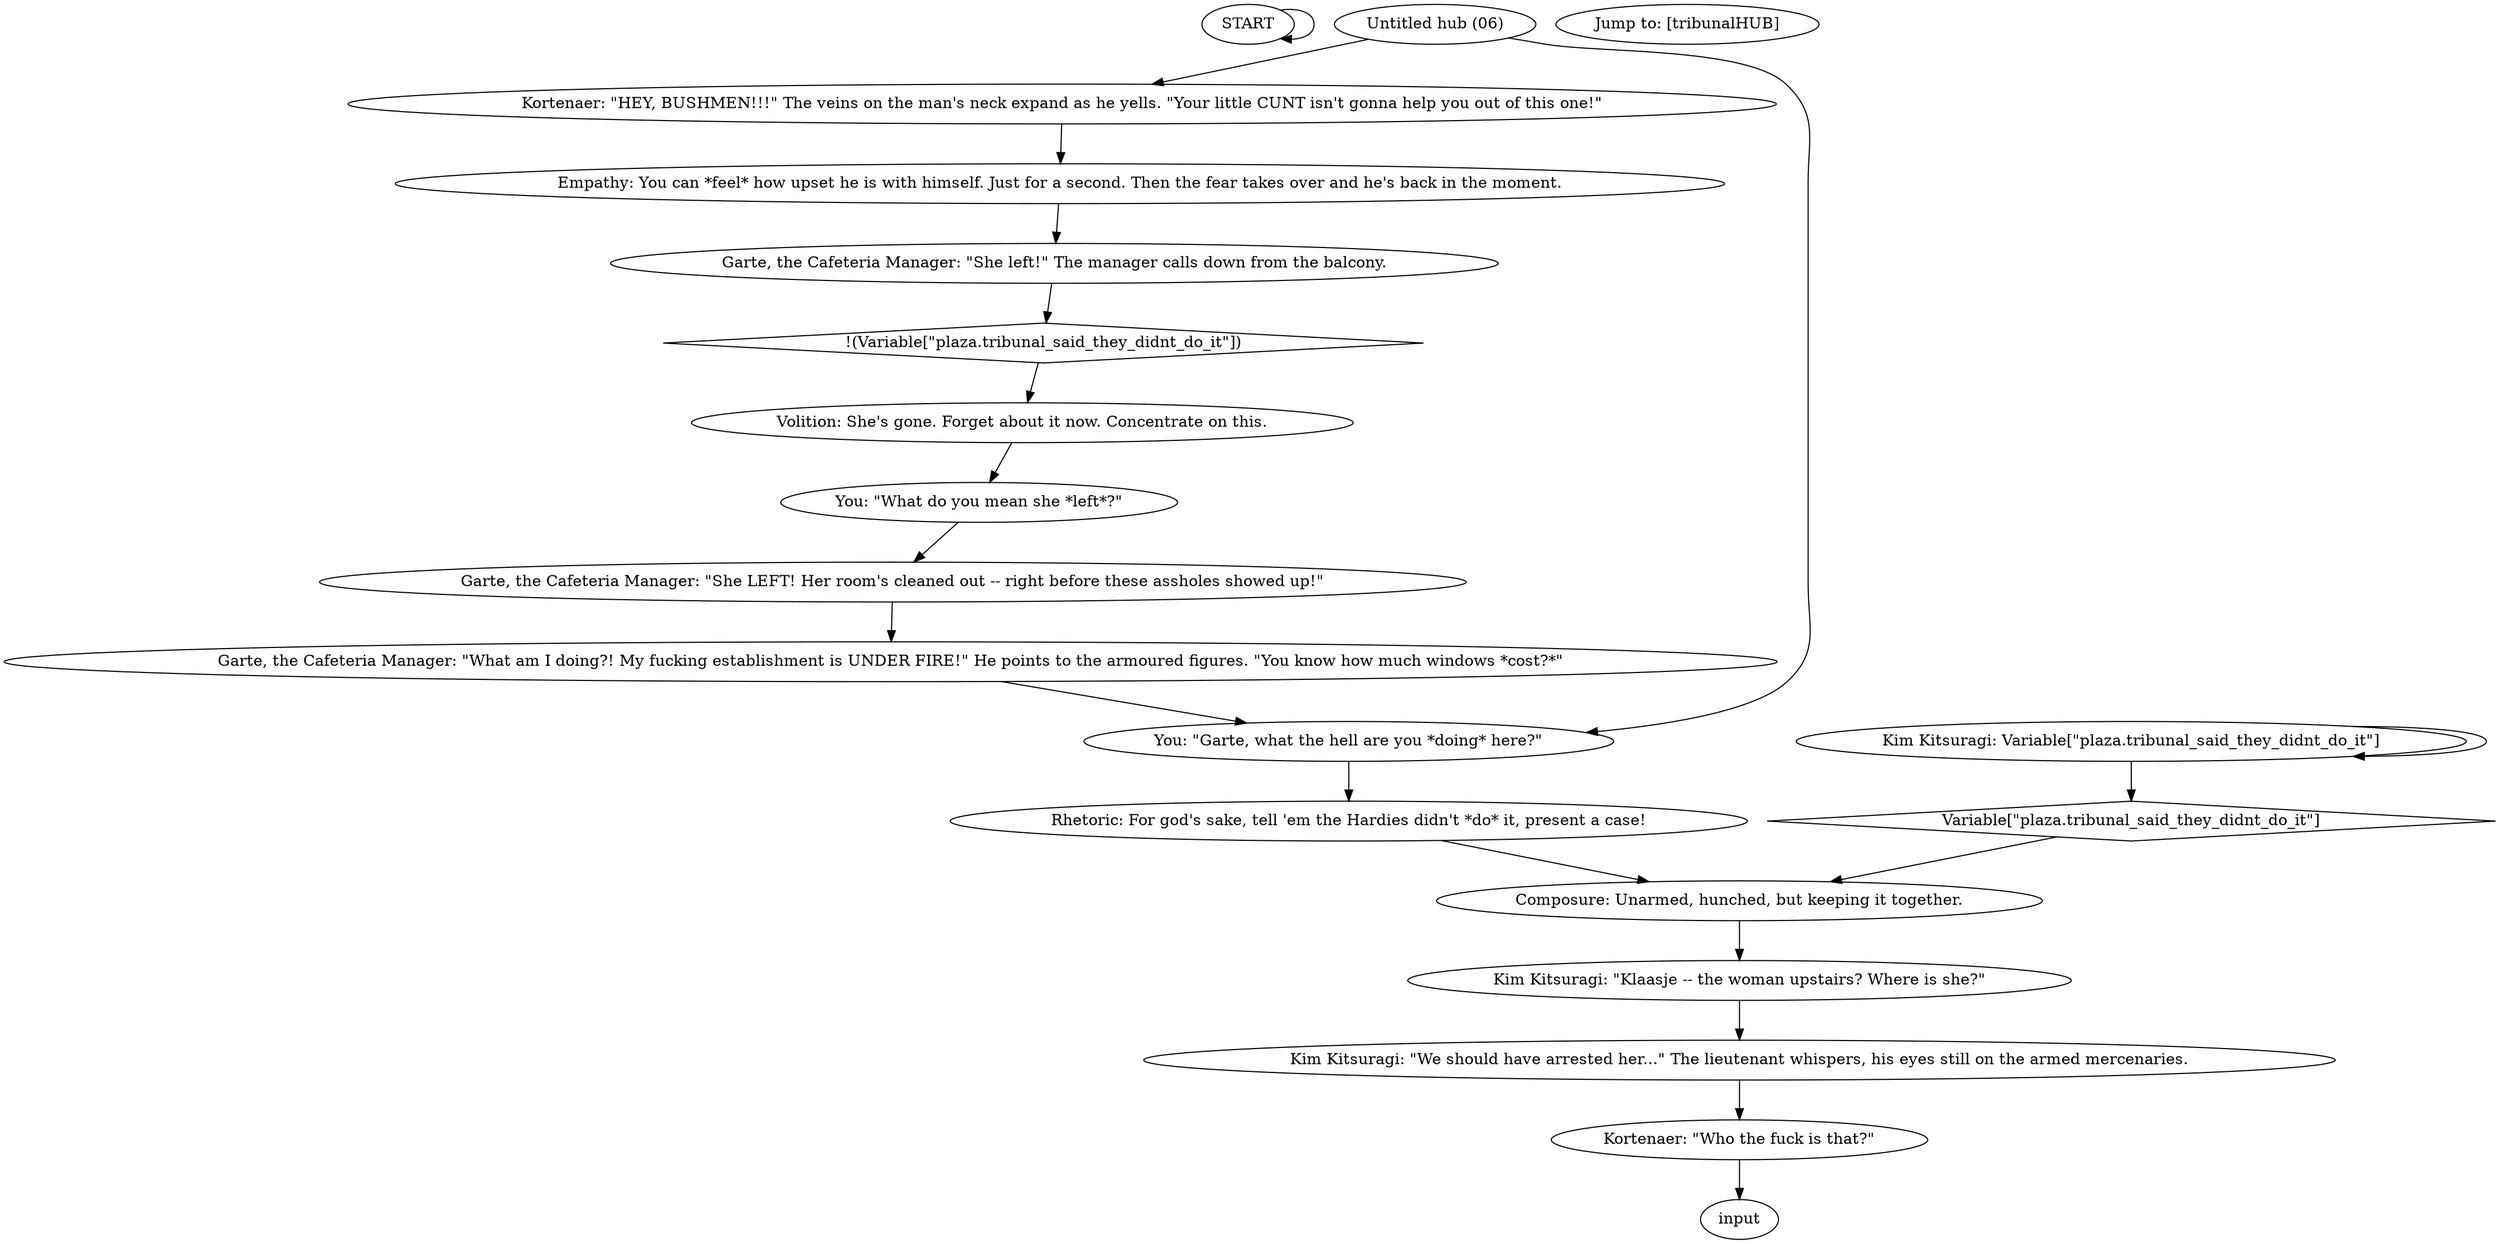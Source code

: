 # TRIBUNAL / WHERE IS KLAASJE?
# "Where is Klaasje? Maybe she can calmly explain this and help diffuse the situation."
# ==================================================
digraph G {
	  0 [label="START"];
	  1 [label="input"];
	  2 [label="Kim Kitsuragi: \"Klaasje -- the woman upstairs? Where is she?\""];
	  3 [label="Untitled hub (06)"];
	  4 [label="Kortenaer: \"Who the fuck is that?\""];
	  5 [label="Empathy: You can *feel* how upset he is with himself. Just for a second. Then the fear takes over and he's back in the moment."];
	  6 [label="Volition: She's gone. Forget about it now. Concentrate on this."];
	  7 [label="Rhetoric: For god's sake, tell 'em the Hardies didn't *do* it, present a case!"];
	  8 [label="Garte, the Cafeteria Manager: \"What am I doing?! My fucking establishment is UNDER FIRE!\" He points to the armoured figures. \"You know how much windows *cost?*\""];
	  9 [label="Kim Kitsuragi: \"We should have arrested her...\" The lieutenant whispers, his eyes still on the armed mercenaries."];
	  10 [label="Garte, the Cafeteria Manager: \"She left!\" The manager calls down from the balcony."];
	  11 [label="Kortenaer: \"HEY, BUSHMEN!!!\" The veins on the man's neck expand as he yells. \"Your little CUNT isn't gonna help you out of this one!\""];
	  12 [label="You: \"Garte, what the hell are you *doing* here?\""];
	  13 [label="You: \"What do you mean she *left*?\""];
	  14 [label="Kim Kitsuragi: Variable[\"plaza.tribunal_said_they_didnt_do_it\"]"];
	  15 [label="Variable[\"plaza.tribunal_said_they_didnt_do_it\"]", shape=diamond];
	  16 [label="!(Variable[\"plaza.tribunal_said_they_didnt_do_it\"])", shape=diamond];
	  17 [label="Composure: Unarmed, hunched, but keeping it together."];
	  18 [label="Jump to: [tribunalHUB]"];
	  19 [label="Garte, the Cafeteria Manager: \"She LEFT! Her room's cleaned out -- right before these assholes showed up!\""];
	  0 -> 0
	  2 -> 9
	  3 -> 11
	  3 -> 12
	  4 -> 1
	  5 -> 10
	  6 -> 13
	  7 -> 17
	  8 -> 12
	  9 -> 4
	  10 -> 16
	  11 -> 5
	  12 -> 7
	  13 -> 19
	  14 -> 14
	  14 -> 15
	  15 -> 17
	  16 -> 6
	  17 -> 2
	  19 -> 8
}


